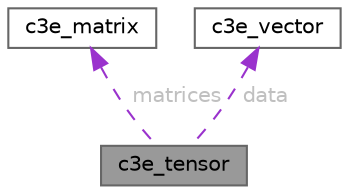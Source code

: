 digraph "c3e_tensor"
{
 // LATEX_PDF_SIZE
  bgcolor="transparent";
  edge [fontname=Helvetica,fontsize=10,labelfontname=Helvetica,labelfontsize=10];
  node [fontname=Helvetica,fontsize=10,shape=box,height=0.2,width=0.4];
  Node1 [id="Node000001",label="c3e_tensor",height=0.2,width=0.4,color="gray40", fillcolor="grey60", style="filled", fontcolor="black",tooltip="Represents a tensor, a multi-dimensional array of numerical values."];
  Node2 -> Node1 [id="edge1_Node000001_Node000002",dir="back",color="darkorchid3",style="dashed",tooltip=" ",label=" matrices",fontcolor="grey" ];
  Node2 [id="Node000002",label="c3e_matrix",height=0.2,width=0.4,color="gray40", fillcolor="white", style="filled",URL="$structc3e__matrix.html",tooltip="Represents a mathematical matrix."];
  Node3 -> Node1 [id="edge2_Node000001_Node000003",dir="back",color="darkorchid3",style="dashed",tooltip=" ",label=" data",fontcolor="grey" ];
  Node3 [id="Node000003",label="c3e_vector",height=0.2,width=0.4,color="gray40", fillcolor="white", style="filled",URL="$structc3e__vector.html",tooltip="Represents a mathematical vector."];
}
